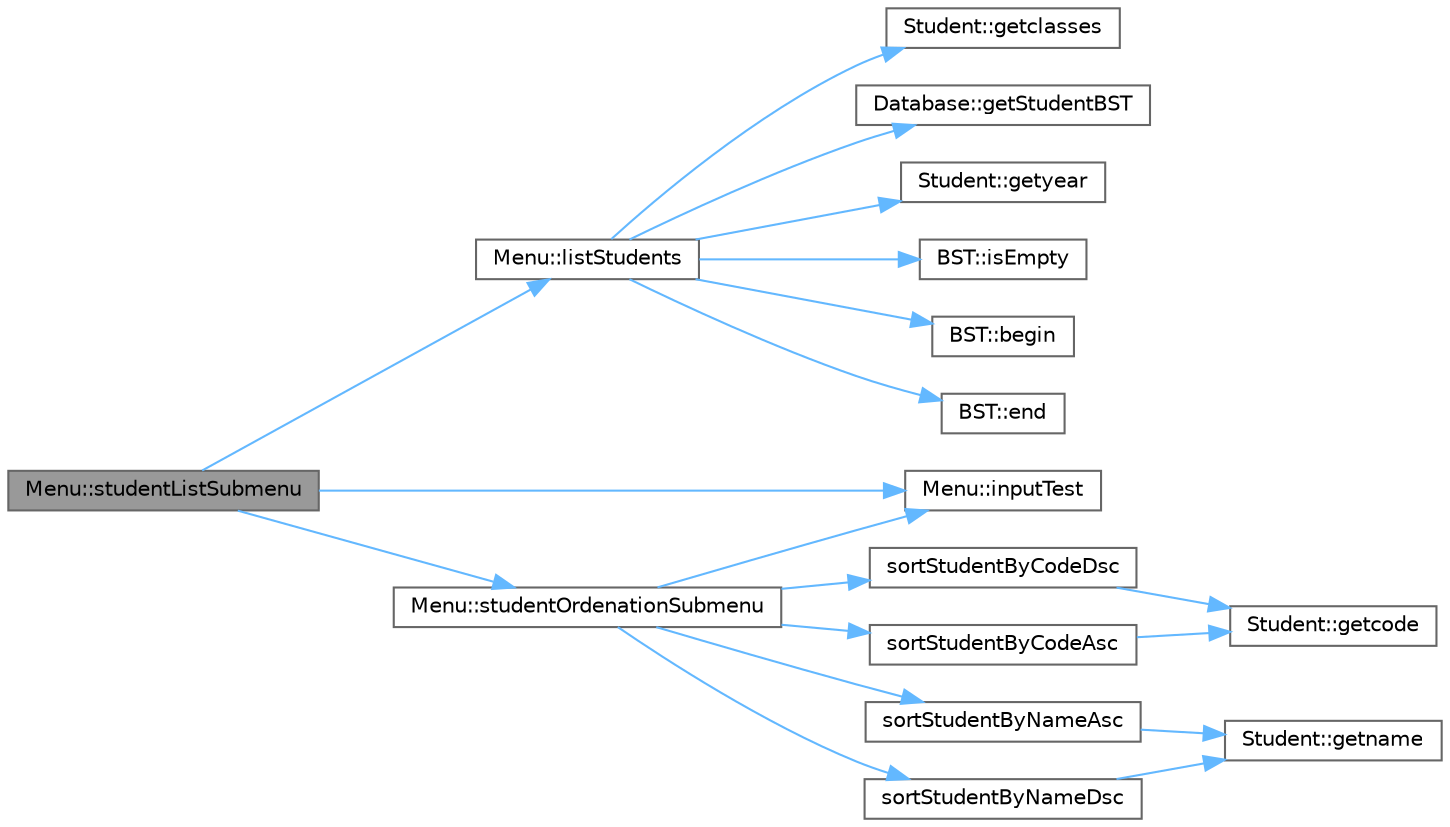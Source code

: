 digraph "Menu::studentListSubmenu"
{
 // LATEX_PDF_SIZE
  bgcolor="transparent";
  edge [fontname=Helvetica,fontsize=10,labelfontname=Helvetica,labelfontsize=10];
  node [fontname=Helvetica,fontsize=10,shape=box,height=0.2,width=0.4];
  rankdir="LR";
  Node1 [label="Menu::studentListSubmenu",height=0.2,width=0.4,color="gray40", fillcolor="grey60", style="filled", fontcolor="black",tooltip="The submenu for option [21]Student List."];
  Node1 -> Node2 [color="steelblue1",style="solid"];
  Node2 [label="Menu::inputTest",height=0.2,width=0.4,color="grey40", fillcolor="white", style="filled",URL="$class_menu.html#a45c46b7c959211a176f7c016c1fedd0d",tooltip="Tests if the."];
  Node1 -> Node3 [color="steelblue1",style="solid"];
  Node3 [label="Menu::listStudents",height=0.2,width=0.4,color="grey40", fillcolor="white", style="filled",URL="$class_menu.html#a33ef85a46cfafe9bf1895e0dab5575cc",tooltip="Recieves an integer that controls how the students will be listed."];
  Node3 -> Node4 [color="steelblue1",style="solid"];
  Node4 [label="BST::begin",height=0.2,width=0.4,color="grey40", fillcolor="white", style="filled",URL="$class_b_s_t.html#abd4bba3fab03db378625b029d6231475",tooltip=" "];
  Node3 -> Node5 [color="steelblue1",style="solid"];
  Node5 [label="BST::end",height=0.2,width=0.4,color="grey40", fillcolor="white", style="filled",URL="$class_b_s_t.html#a37dae0b027ab3f89a75669f6e3f8221c",tooltip=" "];
  Node3 -> Node6 [color="steelblue1",style="solid"];
  Node6 [label="Student::getclasses",height=0.2,width=0.4,color="grey40", fillcolor="white", style="filled",URL="$class_student.html#a7f040a07896813e615ca41ee4c5d49ec",tooltip=" "];
  Node3 -> Node7 [color="steelblue1",style="solid"];
  Node7 [label="Database::getStudentBST",height=0.2,width=0.4,color="grey40", fillcolor="white", style="filled",URL="$class_database.html#a18f958c2ecd596dfffd1bb75fe8fc064",tooltip=" "];
  Node3 -> Node8 [color="steelblue1",style="solid"];
  Node8 [label="Student::getyear",height=0.2,width=0.4,color="grey40", fillcolor="white", style="filled",URL="$class_student.html#af3c07982630a94ef946bff7fcf4ec0cf",tooltip=" "];
  Node3 -> Node9 [color="steelblue1",style="solid"];
  Node9 [label="BST::isEmpty",height=0.2,width=0.4,color="grey40", fillcolor="white", style="filled",URL="$class_b_s_t.html#ad754d9ddf980e7f8e55a01c1a03cacce",tooltip=" "];
  Node1 -> Node10 [color="steelblue1",style="solid"];
  Node10 [label="Menu::studentOrdenationSubmenu",height=0.2,width=0.4,color="grey40", fillcolor="white", style="filled",URL="$class_menu.html#ac2a973a74d498075f2e37b9e0b0b382e",tooltip=" "];
  Node10 -> Node2 [color="steelblue1",style="solid"];
  Node10 -> Node11 [color="steelblue1",style="solid"];
  Node11 [label="sortStudentByCodeAsc",height=0.2,width=0.4,color="grey40", fillcolor="white", style="filled",URL="$_sort_form_8cpp.html#a38cb3135720ff9a2c9d08ec6d04e9a3f",tooltip=" "];
  Node11 -> Node12 [color="steelblue1",style="solid"];
  Node12 [label="Student::getcode",height=0.2,width=0.4,color="grey40", fillcolor="white", style="filled",URL="$class_student.html#ae42d9768dc13bd1a3f50b4f410579d71",tooltip=" "];
  Node10 -> Node13 [color="steelblue1",style="solid"];
  Node13 [label="sortStudentByCodeDsc",height=0.2,width=0.4,color="grey40", fillcolor="white", style="filled",URL="$_sort_form_8cpp.html#a3d33904dfb79765d372fec66ad72ab0a",tooltip=" "];
  Node13 -> Node12 [color="steelblue1",style="solid"];
  Node10 -> Node14 [color="steelblue1",style="solid"];
  Node14 [label="sortStudentByNameAsc",height=0.2,width=0.4,color="grey40", fillcolor="white", style="filled",URL="$_sort_form_8cpp.html#a110e0031e0773ad2f8b6ac729d648701",tooltip=" "];
  Node14 -> Node15 [color="steelblue1",style="solid"];
  Node15 [label="Student::getname",height=0.2,width=0.4,color="grey40", fillcolor="white", style="filled",URL="$class_student.html#a7930854c6bddef61a6883b10ed651183",tooltip=" "];
  Node10 -> Node16 [color="steelblue1",style="solid"];
  Node16 [label="sortStudentByNameDsc",height=0.2,width=0.4,color="grey40", fillcolor="white", style="filled",URL="$_sort_form_8cpp.html#ade8e7f66ba0e83112886332070d19bd2",tooltip=" "];
  Node16 -> Node15 [color="steelblue1",style="solid"];
}
